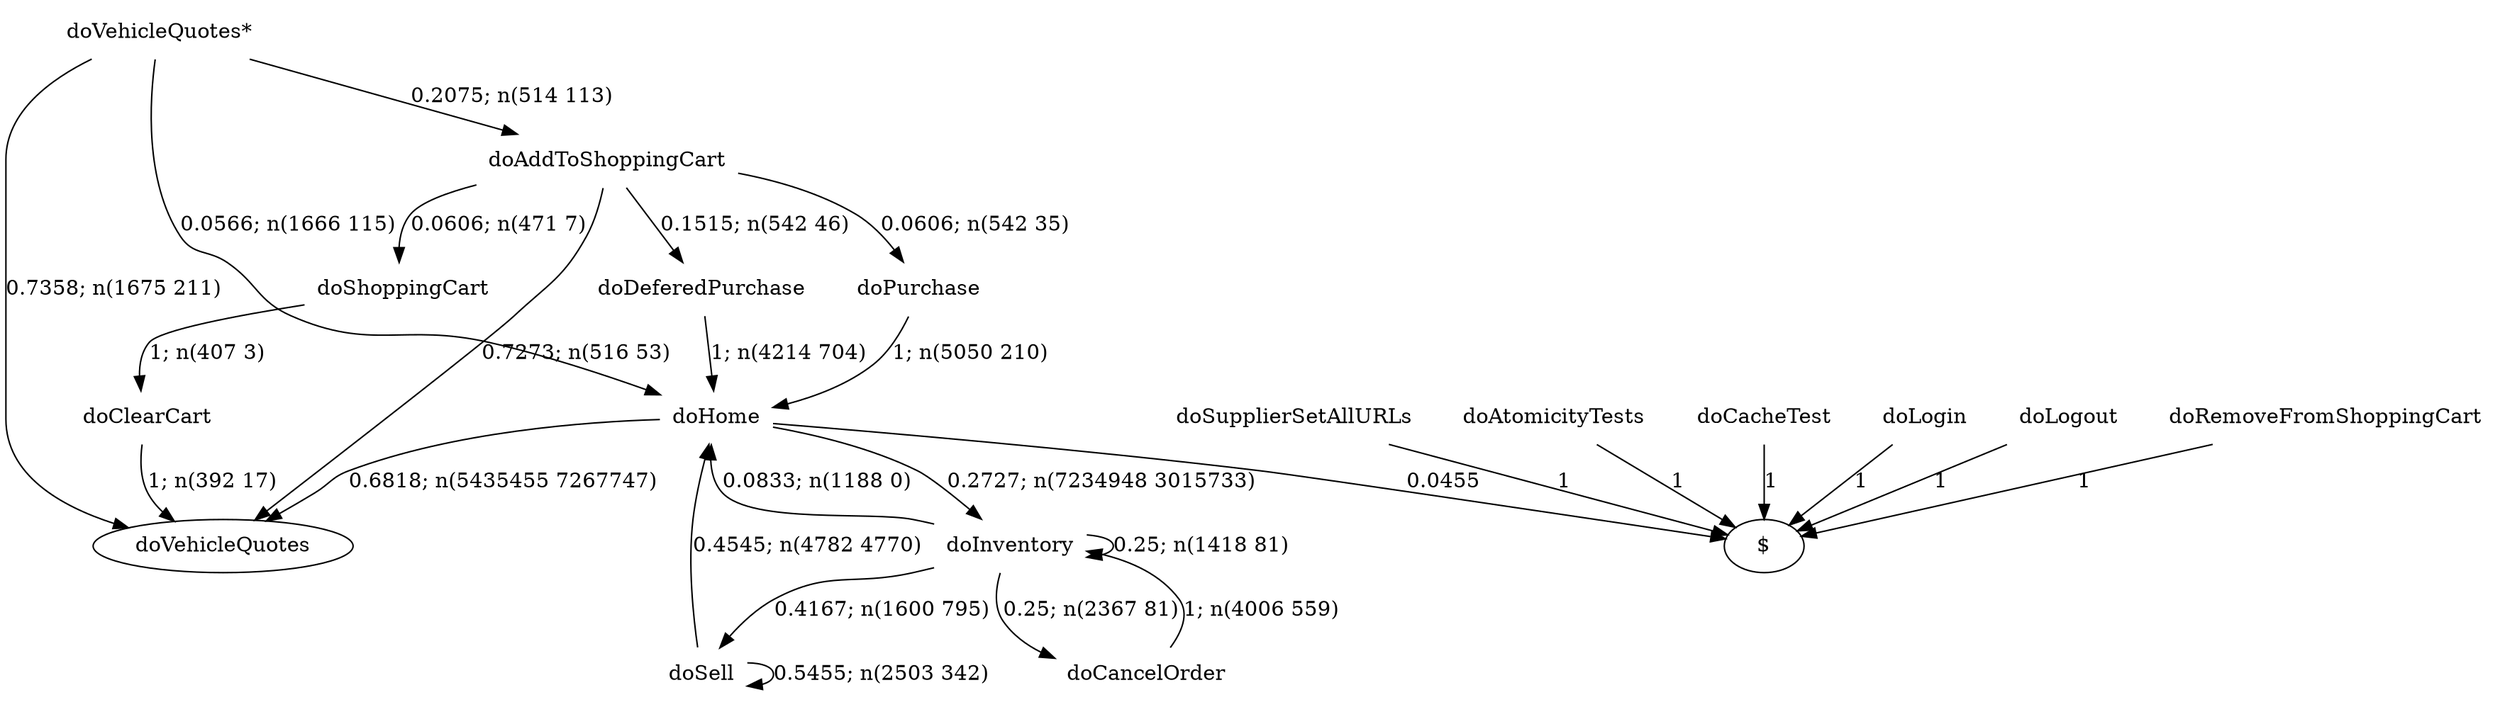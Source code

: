 digraph G {"doVehicleQuotes*" [label="doVehicleQuotes*",shape=none];"doSupplierSetAllURLs" [label="doSupplierSetAllURLs",shape=none];"doAtomicityTests" [label="doAtomicityTests",shape=none];"doCacheTest" [label="doCacheTest",shape=none];"doLogin" [label="doLogin",shape=none];"doAddToShoppingCart" [label="doAddToShoppingCart",shape=none];"doDeferedPurchase" [label="doDeferedPurchase",shape=none];"doHome" [label="doHome",shape=none];"doShoppingCart" [label="doShoppingCart",shape=none];"doClearCart" [label="doClearCart",shape=none];"doPurchase" [label="doPurchase",shape=none];"doInventory" [label="doInventory",shape=none];"doSell" [label="doSell",shape=none];"doLogout" [label="doLogout",shape=none];"doCancelOrder" [label="doCancelOrder",shape=none];"doRemoveFromShoppingCart" [label="doRemoveFromShoppingCart",shape=none];"doVehicleQuotes*"->"doVehicleQuotes" [style=solid,label="0.7358; n(1675 211)"];"doVehicleQuotes*"->"doAddToShoppingCart" [style=solid,label="0.2075; n(514 113)"];"doVehicleQuotes*"->"doHome" [style=solid,label="0.0566; n(1666 115)"];"doSupplierSetAllURLs"->"$" [style=solid,label="1"];"doAtomicityTests"->"$" [style=solid,label="1"];"doCacheTest"->"$" [style=solid,label="1"];"doLogin"->"$" [style=solid,label="1"];"doAddToShoppingCart"->"doVehicleQuotes" [style=solid,label="0.7273; n(516 53)"];"doAddToShoppingCart"->"doDeferedPurchase" [style=solid,label="0.1515; n(542 46)"];"doAddToShoppingCart"->"doShoppingCart" [style=solid,label="0.0606; n(471 7)"];"doAddToShoppingCart"->"doPurchase" [style=solid,label="0.0606; n(542 35)"];"doDeferedPurchase"->"doHome" [style=solid,label="1; n(4214 704)"];"doHome"->"doVehicleQuotes" [style=solid,label="0.6818; n(5435455 7267747)"];"doHome"->"doInventory" [style=solid,label="0.2727; n(7234948 3015733)"];"doHome"->"$" [style=solid,label="0.0455"];"doShoppingCart"->"doClearCart" [style=solid,label="1; n(407 3)"];"doClearCart"->"doVehicleQuotes" [style=solid,label="1; n(392 17)"];"doPurchase"->"doHome" [style=solid,label="1; n(5050 210)"];"doInventory"->"doHome" [style=solid,label="0.0833; n(1188 0)"];"doInventory"->"doInventory" [style=solid,label="0.25; n(1418 81)"];"doInventory"->"doSell" [style=solid,label="0.4167; n(1600 795)"];"doInventory"->"doCancelOrder" [style=solid,label="0.25; n(2367 81)"];"doSell"->"doHome" [style=solid,label="0.4545; n(4782 4770)"];"doSell"->"doSell" [style=solid,label="0.5455; n(2503 342)"];"doLogout"->"$" [style=solid,label="1"];"doCancelOrder"->"doInventory" [style=solid,label="1; n(4006 559)"];"doRemoveFromShoppingCart"->"$" [style=solid,label="1"];}